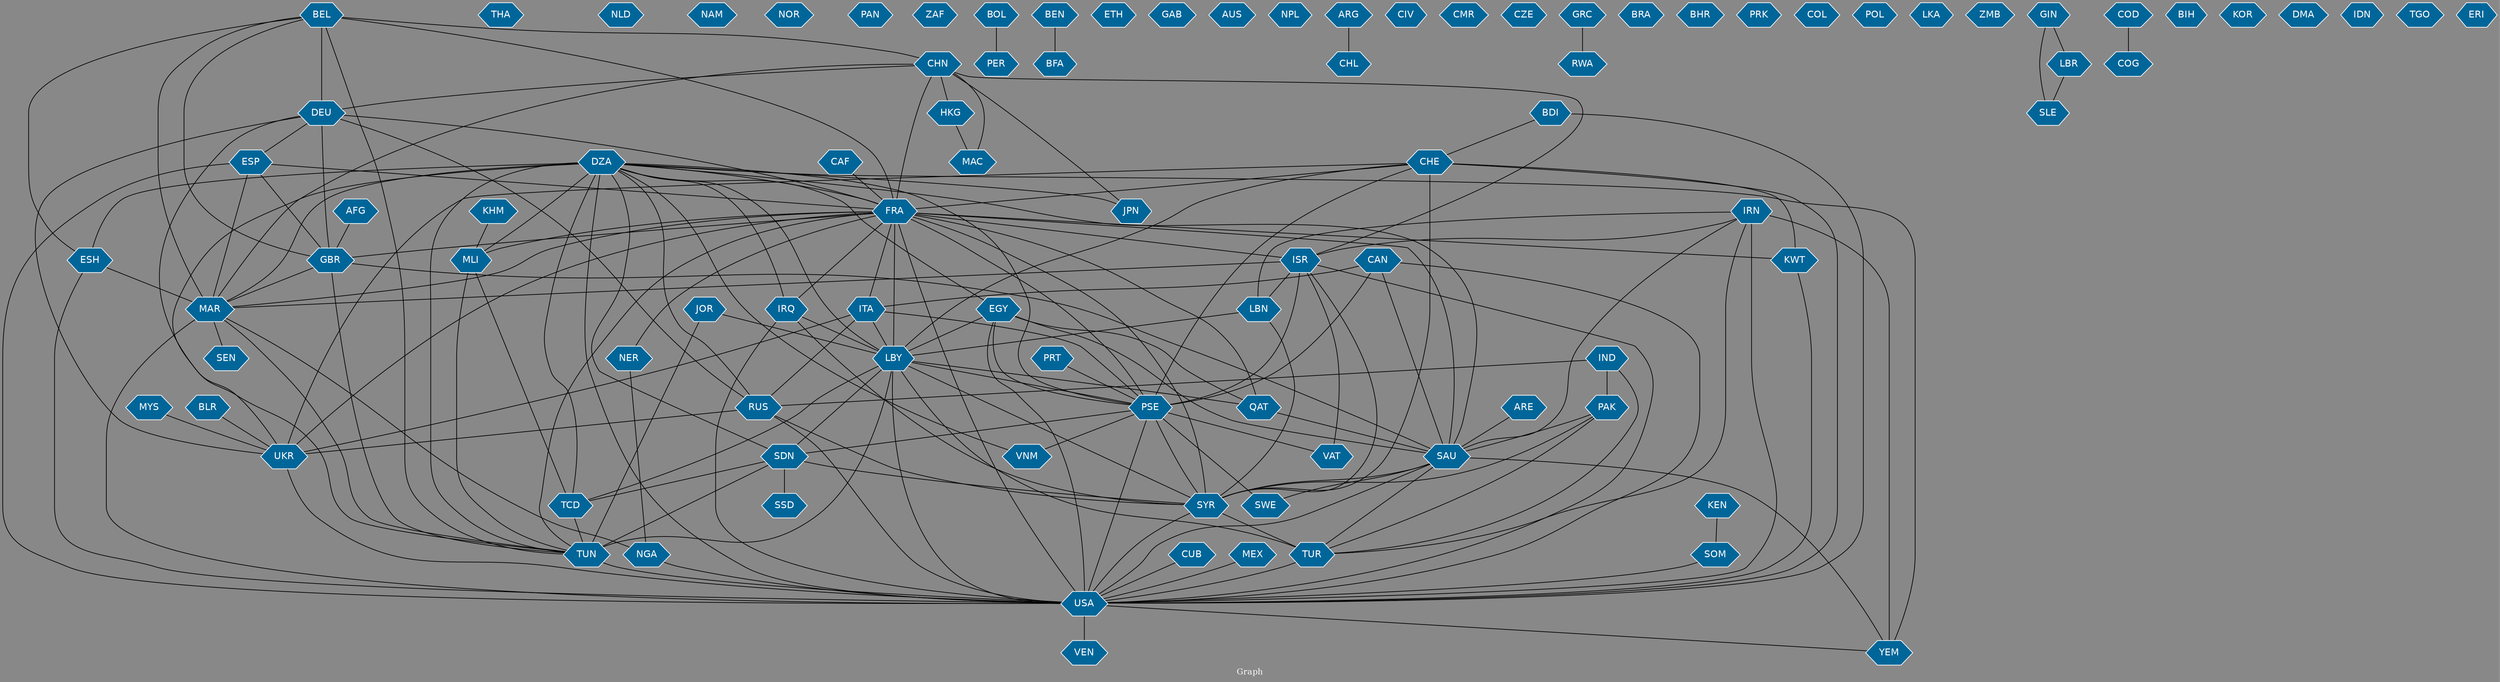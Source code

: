 // Countries together in item graph
graph {
	graph [bgcolor="#888888" fontcolor=white fontsize=12 label="Graph" outputorder=edgesfirst overlap=prism]
	node [color=white fillcolor="#006699" fontcolor=white fontname=Helvetica shape=hexagon style=filled]
	edge [arrowhead=open color=black fontcolor=white fontname=Courier fontsize=12]
		TUR [label=TUR]
		USA [label=USA]
		EGY [label=EGY]
		ISR [label=ISR]
		PSE [label=PSE]
		DEU [label=DEU]
		TUN [label=TUN]
		IRN [label=IRN]
		LBN [label=LBN]
		NGA [label=NGA]
		THA [label=THA]
		ESP [label=ESP]
		MAR [label=MAR]
		ESH [label=ESH]
		IRQ [label=IRQ]
		LBY [label=LBY]
		SYR [label=SYR]
		CAN [label=CAN]
		FRA [label=FRA]
		RUS [label=RUS]
		UKR [label=UKR]
		ITA [label=ITA]
		DZA [label=DZA]
		SAU [label=SAU]
		NLD [label=NLD]
		CHN [label=CHN]
		BEL [label=BEL]
		SOM [label=SOM]
		QAT [label=QAT]
		GBR [label=GBR]
		SDN [label=SDN]
		NAM [label=NAM]
		NOR [label=NOR]
		CAF [label=CAF]
		SEN [label=SEN]
		CHE [label=CHE]
		NER [label=NER]
		PAN [label=PAN]
		ZAF [label=ZAF]
		SSD [label=SSD]
		CUB [label=CUB]
		IND [label=IND]
		MYS [label=MYS]
		BDI [label=BDI]
		BOL [label=BOL]
		PER [label=PER]
		VEN [label=VEN]
		MLI [label=MLI]
		BFA [label=BFA]
		BEN [label=BEN]
		ETH [label=ETH]
		GAB [label=GAB]
		TCD [label=TCD]
		ARE [label=ARE]
		JPN [label=JPN]
		AUS [label=AUS]
		NPL [label=NPL]
		YEM [label=YEM]
		ARG [label=ARG]
		CIV [label=CIV]
		AFG [label=AFG]
		CMR [label=CMR]
		KWT [label=KWT]
		JOR [label=JOR]
		PAK [label=PAK]
		CZE [label=CZE]
		RWA [label=RWA]
		VNM [label=VNM]
		SWE [label=SWE]
		BRA [label=BRA]
		BHR [label=BHR]
		VAT [label=VAT]
		GRC [label=GRC]
		PRK [label=PRK]
		COL [label=COL]
		BLR [label=BLR]
		POL [label=POL]
		CHL [label=CHL]
		KEN [label=KEN]
		LKA [label=LKA]
		ZMB [label=ZMB]
		SLE [label=SLE]
		LBR [label=LBR]
		GIN [label=GIN]
		MEX [label=MEX]
		COD [label=COD]
		COG [label=COG]
		BIH [label=BIH]
		KHM [label=KHM]
		KOR [label=KOR]
		DMA [label=DMA]
		HKG [label=HKG]
		IDN [label=IDN]
		TGO [label=TGO]
		PRT [label=PRT]
		MAC [label=MAC]
		ERI [label=ERI]
			SYR -- TUR [weight=5]
			DZA -- YEM [weight=2]
			CAF -- FRA [weight=2]
			LBY -- SYR [weight=1]
			SAU -- YEM [weight=2]
			LBY -- SDN [weight=2]
			SAU -- SWE [weight=1]
			GBR -- TUN [weight=1]
			MAR -- TUN [weight=1]
			LBY -- TUN [weight=16]
			ISR -- MAR [weight=1]
			FRA -- MAR [weight=9]
			CHE -- SYR [weight=3]
			KWT -- USA [weight=1]
			ESH -- MAR [weight=14]
			DEU -- GBR [weight=1]
			FRA -- KWT [weight=1]
			CAN -- PSE [weight=1]
			CHE -- USA [weight=2]
			PSE -- VAT [weight=1]
			CHN -- DEU [weight=1]
			MLI -- TUN [weight=1]
			BEL -- MAR [weight=1]
			GRC -- RWA [weight=1]
			BEL -- FRA [weight=1]
			LBY -- USA [weight=4]
			CHN -- ISR [weight=1]
			LBY -- TCD [weight=1]
			SDN -- SSD [weight=10]
			DEU -- TUN [weight=1]
			USA -- YEM [weight=1]
			SAU -- TUR [weight=1]
			ITA -- UKR [weight=1]
			GBR -- MAR [weight=1]
			TUR -- USA [weight=2]
			FRA -- MLI [weight=1]
			LBY -- TUR [weight=1]
			SAU -- SYR [weight=2]
			DEU -- ESP [weight=1]
			CHN -- MAC [weight=1]
			DZA -- VNM [weight=1]
			BEL -- DEU [weight=1]
			ISR -- LBN [weight=1]
			ESP -- USA [weight=1]
			PSE -- SWE [weight=2]
			DZA -- SDN [weight=1]
			NGA -- USA [weight=4]
			DEU -- RUS [weight=1]
			EGY -- QAT [weight=5]
			BDI -- CHE [weight=1]
			CAN -- USA [weight=1]
			CAN -- ITA [weight=2]
			EGY -- PSE [weight=8]
			FRA -- NER [weight=1]
			FRA -- LBY [weight=2]
			DZA -- JPN [weight=1]
			MLI -- TCD [weight=1]
			CHE -- PSE [weight=1]
			ISR -- VAT [weight=1]
			KHM -- MLI [weight=1]
			DZA -- SAU [weight=1]
			DZA -- MAR [weight=4]
			DZA -- FRA [weight=4]
			CHE -- LBY [weight=1]
			MAR -- NGA [weight=1]
			BLR -- UKR [weight=1]
			DZA -- TCD [weight=1]
			DZA -- PSE [weight=2]
			LBY -- QAT [weight=1]
			FRA -- SAU [weight=1]
			CHN -- JPN [weight=1]
			GIN -- SLE [weight=1]
			LBN -- SYR [weight=4]
			UKR -- USA [weight=1]
			PSE -- USA [weight=1]
			IRQ -- SYR [weight=1]
			CHN -- MAR [weight=1]
			CHN -- FRA [weight=1]
			ISR -- USA [weight=4]
			PSE -- SDN [weight=1]
			BEL -- CHN [weight=1]
			LBN -- LBY [weight=1]
			KEN -- SOM [weight=1]
			MYS -- UKR [weight=3]
			IND -- TUR [weight=1]
			CAN -- SAU [weight=1]
			BEL -- GBR [weight=1]
			DZA -- MLI [weight=11]
			SDN -- SYR [weight=1]
			TUN -- USA [weight=1]
			DZA -- EGY [weight=2]
			FRA -- USA [weight=2]
			DEU -- FRA [weight=2]
			ISR -- PSE [weight=19]
			IND -- PAK [weight=1]
			DZA -- USA [weight=2]
			FRA -- GBR [weight=1]
			ARE -- SAU [weight=1]
			FRA -- ITA [weight=1]
			JOR -- TUN [weight=1]
			ESP -- FRA [weight=2]
			ITA -- RUS [weight=1]
			BEL -- ESH [weight=1]
			PAK -- SYR [weight=1]
			DZA -- ESH [weight=3]
			ARG -- CHL [weight=1]
			AFG -- GBR [weight=1]
			DZA -- LBY [weight=8]
			FRA -- SYR [weight=1]
			MEX -- USA [weight=1]
			ESH -- USA [weight=2]
			SDN -- TCD [weight=1]
			GBR -- SAU [weight=1]
			PSE -- VNM [weight=1]
			RUS -- UKR [weight=26]
			PAK -- TUR [weight=1]
			IRN -- USA [weight=3]
			FRA -- PSE [weight=1]
			IRN -- TUR [weight=1]
			QAT -- SAU [weight=3]
			BOL -- PER [weight=1]
			IRN -- SAU [weight=1]
			ESP -- GBR [weight=1]
			DZA -- TUN [weight=7]
			DZA -- RUS [weight=1]
			EGY -- LBY [weight=5]
			IRQ -- LBY [weight=1]
			DZA -- UKR [weight=1]
			BDI -- USA [weight=1]
			CHE -- KWT [weight=1]
			GIN -- LBR [weight=1]
			ITA -- PSE [weight=1]
			MAR -- SEN [weight=2]
			SYR -- USA [weight=6]
			DEU -- UKR [weight=1]
			EGY -- USA [weight=2]
			EGY -- SAU [weight=1]
			BEL -- TUN [weight=1]
			ITA -- LBY [weight=2]
			ISR -- SYR [weight=2]
			MAR -- USA [weight=2]
			BEN -- BFA [weight=1]
			IRQ -- USA [weight=5]
			PSE -- SYR [weight=1]
			NER -- NGA [weight=1]
			HKG -- MAC [weight=1]
			FRA -- IRQ [weight=1]
			IRN -- YEM [weight=2]
			SDN -- TUN [weight=1]
			IND -- RUS [weight=1]
			DZA -- IRQ [weight=2]
			PRT -- PSE [weight=1]
			JOR -- LBY [weight=3]
			RUS -- USA [weight=4]
			CHE -- UKR [weight=1]
			FRA -- QAT [weight=1]
			SOM -- USA [weight=1]
			USA -- VEN [weight=1]
			PAK -- SAU [weight=2]
			CUB -- USA [weight=5]
			RUS -- SYR [weight=2]
			ESP -- MAR [weight=5]
			LBR -- SLE [weight=1]
			FRA -- ISR [weight=1]
			COD -- COG [weight=1]
			CHE -- FRA [weight=2]
			TCD -- TUN [weight=1]
			IRN -- ISR [weight=1]
			FRA -- UKR [weight=1]
			FRA -- TUN [weight=2]
			CHN -- HKG [weight=1]
			IRN -- LBN [weight=1]
			LBY -- PSE [weight=1]
			SAU -- USA [weight=1]
}